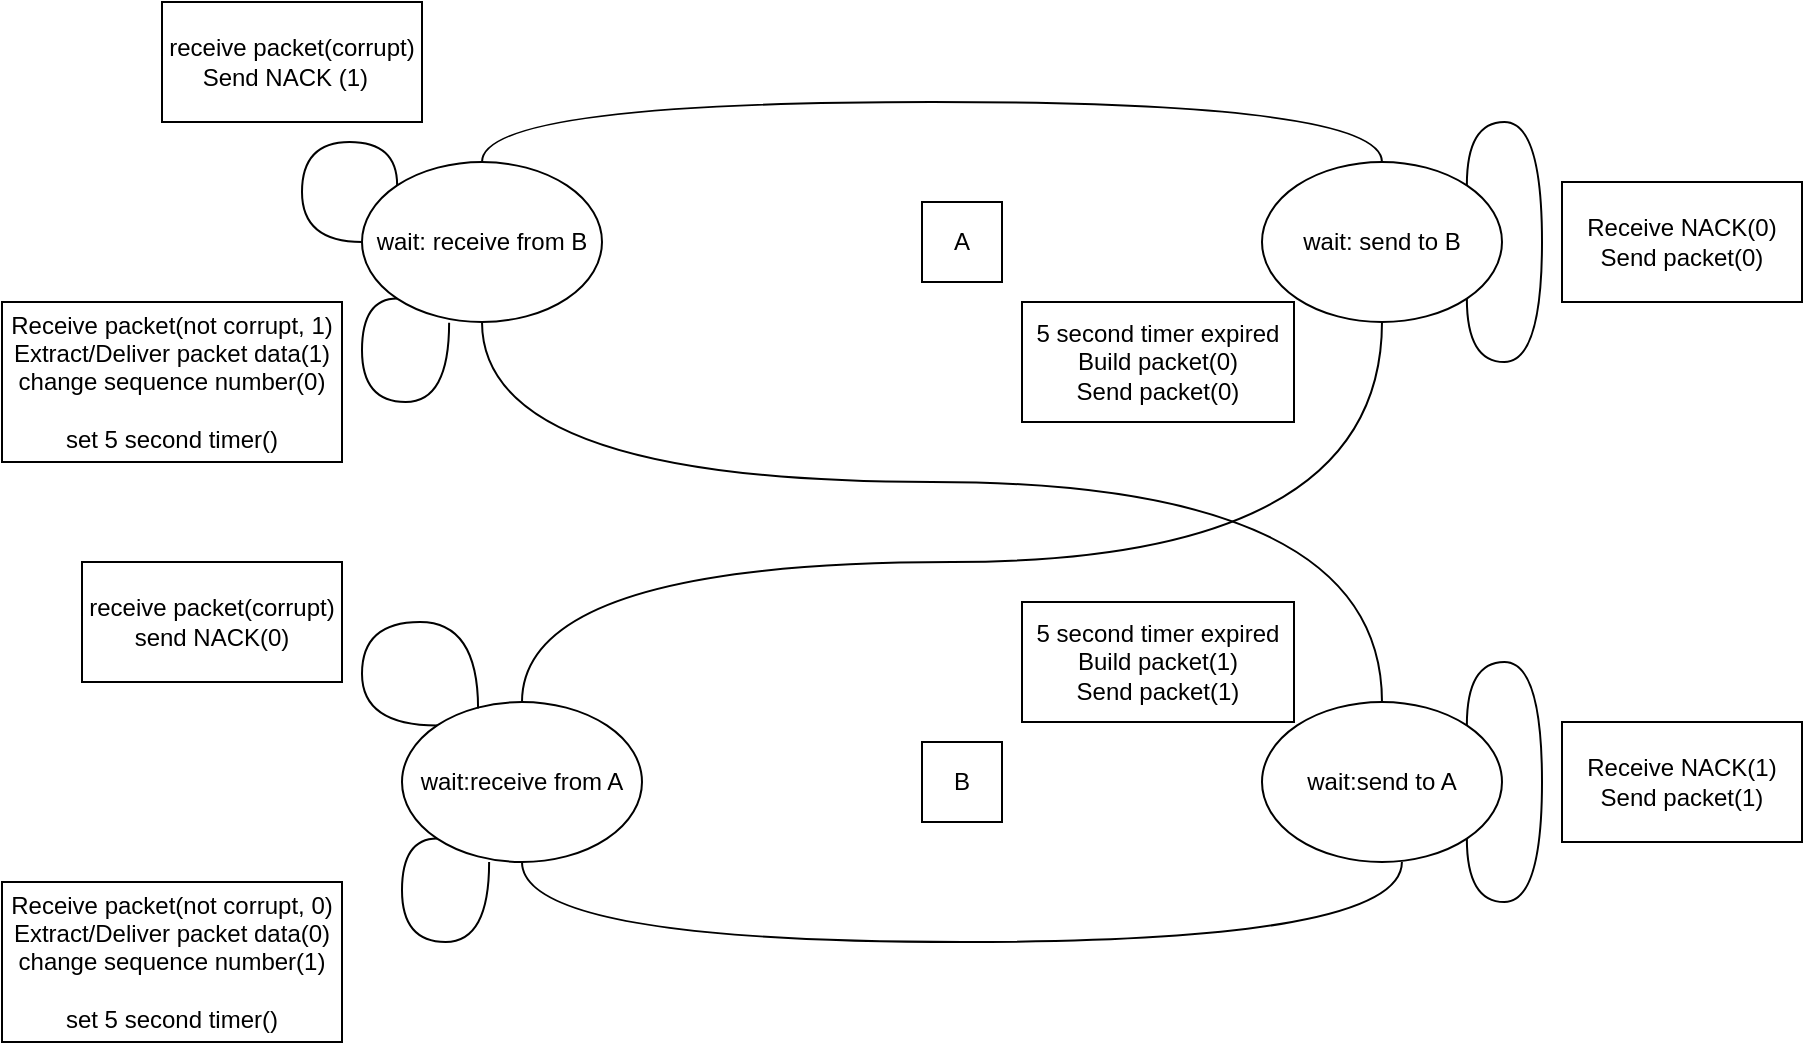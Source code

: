 <mxfile version="15.6.8" type="github">
  <diagram id="FuAy8v0609n2KDZmNs_8" name="Page-1">
    <mxGraphModel dx="1865" dy="1754" grid="1" gridSize="10" guides="1" tooltips="1" connect="1" arrows="1" fold="1" page="1" pageScale="1" pageWidth="827" pageHeight="1169" math="0" shadow="0">
      <root>
        <mxCell id="0" />
        <mxCell id="1" parent="0" />
        <mxCell id="tY7bRZkfcSc3F8mfRjwf-14" style="edgeStyle=orthogonalEdgeStyle;curved=1;orthogonalLoop=1;jettySize=auto;html=1;entryX=0.5;entryY=0;entryDx=0;entryDy=0;endArrow=none;endFill=0;exitX=0.5;exitY=0;exitDx=0;exitDy=0;" edge="1" parent="1" source="tY7bRZkfcSc3F8mfRjwf-1" target="tY7bRZkfcSc3F8mfRjwf-2">
          <mxGeometry relative="1" as="geometry">
            <Array as="points">
              <mxPoint x="160" y="40" />
              <mxPoint x="610" y="40" />
            </Array>
          </mxGeometry>
        </mxCell>
        <mxCell id="tY7bRZkfcSc3F8mfRjwf-30" style="edgeStyle=orthogonalEdgeStyle;curved=1;orthogonalLoop=1;jettySize=auto;html=1;endArrow=none;endFill=0;startArrow=none;startFill=0;" edge="1" parent="1" source="tY7bRZkfcSc3F8mfRjwf-1" target="tY7bRZkfcSc3F8mfRjwf-4">
          <mxGeometry relative="1" as="geometry">
            <Array as="points">
              <mxPoint x="160" y="230" />
              <mxPoint x="610" y="230" />
            </Array>
          </mxGeometry>
        </mxCell>
        <mxCell id="tY7bRZkfcSc3F8mfRjwf-1" value="wait: receive from B" style="ellipse;whiteSpace=wrap;html=1;" vertex="1" parent="1">
          <mxGeometry x="100" y="70" width="120" height="80" as="geometry" />
        </mxCell>
        <mxCell id="tY7bRZkfcSc3F8mfRjwf-2" value="wait: send to B" style="ellipse;whiteSpace=wrap;html=1;" vertex="1" parent="1">
          <mxGeometry x="550" y="70" width="120" height="80" as="geometry" />
        </mxCell>
        <mxCell id="tY7bRZkfcSc3F8mfRjwf-15" style="edgeStyle=orthogonalEdgeStyle;curved=1;orthogonalLoop=1;jettySize=auto;html=1;exitX=0.5;exitY=1;exitDx=0;exitDy=0;entryX=0.583;entryY=1;entryDx=0;entryDy=0;entryPerimeter=0;endArrow=none;endFill=0;" edge="1" parent="1" source="tY7bRZkfcSc3F8mfRjwf-3" target="tY7bRZkfcSc3F8mfRjwf-4">
          <mxGeometry relative="1" as="geometry">
            <Array as="points">
              <mxPoint x="180" y="460" />
              <mxPoint x="620" y="460" />
            </Array>
          </mxGeometry>
        </mxCell>
        <mxCell id="tY7bRZkfcSc3F8mfRjwf-31" style="edgeStyle=orthogonalEdgeStyle;curved=1;orthogonalLoop=1;jettySize=auto;html=1;exitX=0.5;exitY=0;exitDx=0;exitDy=0;entryX=0.5;entryY=1;entryDx=0;entryDy=0;endArrow=none;endFill=0;startArrow=none;startFill=0;" edge="1" parent="1" source="tY7bRZkfcSc3F8mfRjwf-3" target="tY7bRZkfcSc3F8mfRjwf-2">
          <mxGeometry relative="1" as="geometry">
            <Array as="points">
              <mxPoint x="180" y="270" />
              <mxPoint x="610" y="270" />
            </Array>
          </mxGeometry>
        </mxCell>
        <mxCell id="tY7bRZkfcSc3F8mfRjwf-3" value="wait:receive from A" style="ellipse;whiteSpace=wrap;html=1;" vertex="1" parent="1">
          <mxGeometry x="120" y="340" width="120" height="80" as="geometry" />
        </mxCell>
        <mxCell id="tY7bRZkfcSc3F8mfRjwf-4" value="wait:send to A" style="ellipse;whiteSpace=wrap;html=1;" vertex="1" parent="1">
          <mxGeometry x="550" y="340" width="120" height="80" as="geometry" />
        </mxCell>
        <mxCell id="tY7bRZkfcSc3F8mfRjwf-9" value="B" style="whiteSpace=wrap;html=1;aspect=fixed;" vertex="1" parent="1">
          <mxGeometry x="380" y="360" width="40" height="40" as="geometry" />
        </mxCell>
        <mxCell id="tY7bRZkfcSc3F8mfRjwf-10" value="A" style="whiteSpace=wrap;html=1;aspect=fixed;" vertex="1" parent="1">
          <mxGeometry x="380" y="90" width="40" height="40" as="geometry" />
        </mxCell>
        <mxCell id="tY7bRZkfcSc3F8mfRjwf-21" value="Receive packet(not corrupt, 0)&lt;br&gt;Extract/Deliver packet data(0)&lt;br&gt;change sequence number(1)&lt;br&gt;&lt;br&gt;set 5 second timer()" style="rounded=0;whiteSpace=wrap;html=1;" vertex="1" parent="1">
          <mxGeometry x="-80" y="430" width="170" height="80" as="geometry" />
        </mxCell>
        <mxCell id="tY7bRZkfcSc3F8mfRjwf-28" value="receive packet(corrupt)&lt;br&gt;send NACK(0)" style="rounded=0;whiteSpace=wrap;html=1;" vertex="1" parent="1">
          <mxGeometry x="-40" y="270" width="130" height="60" as="geometry" />
        </mxCell>
        <mxCell id="tY7bRZkfcSc3F8mfRjwf-32" style="edgeStyle=orthogonalEdgeStyle;curved=1;orthogonalLoop=1;jettySize=auto;html=1;exitX=0;exitY=1;exitDx=0;exitDy=0;entryX=0.363;entryY=1.005;entryDx=0;entryDy=0;entryPerimeter=0;endArrow=none;endFill=0;" edge="1" parent="1" source="tY7bRZkfcSc3F8mfRjwf-1" target="tY7bRZkfcSc3F8mfRjwf-1">
          <mxGeometry relative="1" as="geometry">
            <Array as="points">
              <mxPoint x="100" y="138" />
              <mxPoint x="100" y="190" />
              <mxPoint x="144" y="190" />
            </Array>
          </mxGeometry>
        </mxCell>
        <mxCell id="tY7bRZkfcSc3F8mfRjwf-33" style="edgeStyle=orthogonalEdgeStyle;curved=1;orthogonalLoop=1;jettySize=auto;html=1;exitX=0;exitY=0;exitDx=0;exitDy=0;entryX=0;entryY=0.5;entryDx=0;entryDy=0;endArrow=none;endFill=0;" edge="1" parent="1" source="tY7bRZkfcSc3F8mfRjwf-1" target="tY7bRZkfcSc3F8mfRjwf-1">
          <mxGeometry relative="1" as="geometry">
            <Array as="points">
              <mxPoint x="118" y="60" />
              <mxPoint x="70" y="60" />
              <mxPoint x="70" y="110" />
            </Array>
          </mxGeometry>
        </mxCell>
        <mxCell id="tY7bRZkfcSc3F8mfRjwf-34" style="edgeStyle=orthogonalEdgeStyle;curved=1;orthogonalLoop=1;jettySize=auto;html=1;exitX=0;exitY=0;exitDx=0;exitDy=0;entryX=0.317;entryY=0.04;entryDx=0;entryDy=0;entryPerimeter=0;endArrow=none;endFill=0;" edge="1" parent="1" source="tY7bRZkfcSc3F8mfRjwf-3" target="tY7bRZkfcSc3F8mfRjwf-3">
          <mxGeometry relative="1" as="geometry">
            <Array as="points">
              <mxPoint x="100" y="352" />
              <mxPoint x="100" y="300" />
              <mxPoint x="158" y="300" />
            </Array>
          </mxGeometry>
        </mxCell>
        <mxCell id="tY7bRZkfcSc3F8mfRjwf-35" style="edgeStyle=orthogonalEdgeStyle;curved=1;orthogonalLoop=1;jettySize=auto;html=1;exitX=0;exitY=1;exitDx=0;exitDy=0;entryX=0.363;entryY=1;entryDx=0;entryDy=0;entryPerimeter=0;endArrow=none;endFill=0;" edge="1" parent="1" source="tY7bRZkfcSc3F8mfRjwf-3" target="tY7bRZkfcSc3F8mfRjwf-3">
          <mxGeometry relative="1" as="geometry">
            <Array as="points">
              <mxPoint x="120" y="408" />
              <mxPoint x="120" y="460" />
              <mxPoint x="164" y="460" />
            </Array>
          </mxGeometry>
        </mxCell>
        <mxCell id="tY7bRZkfcSc3F8mfRjwf-36" value="receive packet(corrupt)&lt;br&gt;Send NACK (1)&amp;nbsp;&amp;nbsp;" style="rounded=0;whiteSpace=wrap;html=1;" vertex="1" parent="1">
          <mxGeometry y="-10" width="130" height="60" as="geometry" />
        </mxCell>
        <mxCell id="tY7bRZkfcSc3F8mfRjwf-37" value="Receive packet(not corrupt, 1)&lt;br&gt;Extract/Deliver packet data(1)&lt;br&gt;change sequence number(0)&lt;br&gt;&lt;br&gt;set 5 second timer()" style="rounded=0;whiteSpace=wrap;html=1;" vertex="1" parent="1">
          <mxGeometry x="-80" y="140" width="170" height="80" as="geometry" />
        </mxCell>
        <mxCell id="tY7bRZkfcSc3F8mfRjwf-39" value="5 second timer expired&lt;br&gt;Build packet(1)&lt;br&gt;Send packet(1)" style="rounded=0;whiteSpace=wrap;html=1;" vertex="1" parent="1">
          <mxGeometry x="430" y="290" width="136" height="60" as="geometry" />
        </mxCell>
        <mxCell id="tY7bRZkfcSc3F8mfRjwf-40" value="5 second timer expired&lt;br&gt;Build packet(0)&lt;br&gt;Send packet(0)" style="rounded=0;whiteSpace=wrap;html=1;" vertex="1" parent="1">
          <mxGeometry x="430" y="140" width="136" height="60" as="geometry" />
        </mxCell>
        <mxCell id="tY7bRZkfcSc3F8mfRjwf-41" value="Receive NACK(1)&lt;br&gt;Send packet(1)" style="rounded=0;whiteSpace=wrap;html=1;" vertex="1" parent="1">
          <mxGeometry x="700" y="350" width="120" height="60" as="geometry" />
        </mxCell>
        <mxCell id="tY7bRZkfcSc3F8mfRjwf-42" value="Receive NACK(0)&lt;br&gt;Send packet(0)" style="rounded=0;whiteSpace=wrap;html=1;" vertex="1" parent="1">
          <mxGeometry x="700" y="80" width="120" height="60" as="geometry" />
        </mxCell>
        <mxCell id="tY7bRZkfcSc3F8mfRjwf-43" style="edgeStyle=orthogonalEdgeStyle;curved=1;orthogonalLoop=1;jettySize=auto;html=1;exitX=1;exitY=0;exitDx=0;exitDy=0;entryX=1;entryY=1;entryDx=0;entryDy=0;startArrow=none;startFill=0;endArrow=none;endFill=0;" edge="1" parent="1" source="tY7bRZkfcSc3F8mfRjwf-4" target="tY7bRZkfcSc3F8mfRjwf-4">
          <mxGeometry relative="1" as="geometry" />
        </mxCell>
        <mxCell id="tY7bRZkfcSc3F8mfRjwf-44" style="edgeStyle=orthogonalEdgeStyle;curved=1;orthogonalLoop=1;jettySize=auto;html=1;exitX=1;exitY=0;exitDx=0;exitDy=0;entryX=1;entryY=1;entryDx=0;entryDy=0;startArrow=none;startFill=0;endArrow=none;endFill=0;" edge="1" parent="1" source="tY7bRZkfcSc3F8mfRjwf-2" target="tY7bRZkfcSc3F8mfRjwf-2">
          <mxGeometry relative="1" as="geometry" />
        </mxCell>
      </root>
    </mxGraphModel>
  </diagram>
</mxfile>
